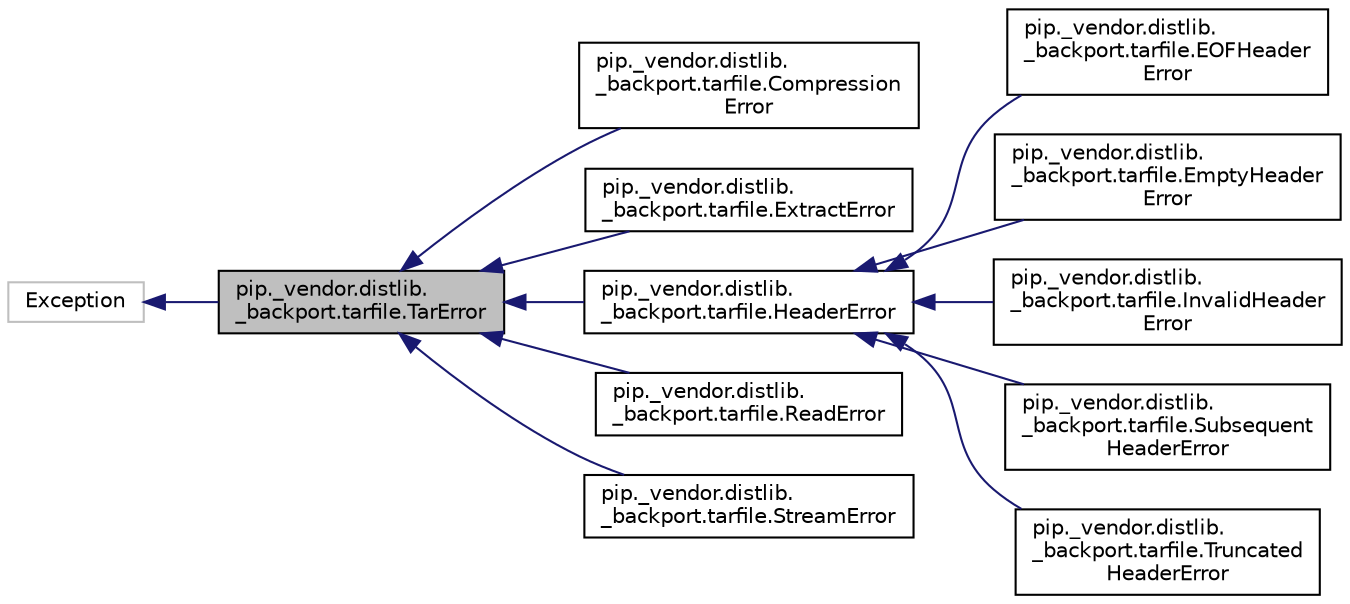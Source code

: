 digraph "pip._vendor.distlib._backport.tarfile.TarError"
{
 // LATEX_PDF_SIZE
  edge [fontname="Helvetica",fontsize="10",labelfontname="Helvetica",labelfontsize="10"];
  node [fontname="Helvetica",fontsize="10",shape=record];
  rankdir="LR";
  Node1 [label="pip._vendor.distlib.\l_backport.tarfile.TarError",height=0.2,width=0.4,color="black", fillcolor="grey75", style="filled", fontcolor="black",tooltip=" "];
  Node2 -> Node1 [dir="back",color="midnightblue",fontsize="10",style="solid",fontname="Helvetica"];
  Node2 [label="Exception",height=0.2,width=0.4,color="grey75", fillcolor="white", style="filled",tooltip=" "];
  Node1 -> Node3 [dir="back",color="midnightblue",fontsize="10",style="solid",fontname="Helvetica"];
  Node3 [label="pip._vendor.distlib.\l_backport.tarfile.Compression\lError",height=0.2,width=0.4,color="black", fillcolor="white", style="filled",URL="$d8/d4c/classpip_1_1__vendor_1_1distlib_1_1__backport_1_1tarfile_1_1_compression_error.html",tooltip=" "];
  Node1 -> Node4 [dir="back",color="midnightblue",fontsize="10",style="solid",fontname="Helvetica"];
  Node4 [label="pip._vendor.distlib.\l_backport.tarfile.ExtractError",height=0.2,width=0.4,color="black", fillcolor="white", style="filled",URL="$d8/dd1/classpip_1_1__vendor_1_1distlib_1_1__backport_1_1tarfile_1_1_extract_error.html",tooltip=" "];
  Node1 -> Node5 [dir="back",color="midnightblue",fontsize="10",style="solid",fontname="Helvetica"];
  Node5 [label="pip._vendor.distlib.\l_backport.tarfile.HeaderError",height=0.2,width=0.4,color="black", fillcolor="white", style="filled",URL="$d5/d63/classpip_1_1__vendor_1_1distlib_1_1__backport_1_1tarfile_1_1_header_error.html",tooltip=" "];
  Node5 -> Node6 [dir="back",color="midnightblue",fontsize="10",style="solid",fontname="Helvetica"];
  Node6 [label="pip._vendor.distlib.\l_backport.tarfile.EOFHeader\lError",height=0.2,width=0.4,color="black", fillcolor="white", style="filled",URL="$df/d88/classpip_1_1__vendor_1_1distlib_1_1__backport_1_1tarfile_1_1_e_o_f_header_error.html",tooltip=" "];
  Node5 -> Node7 [dir="back",color="midnightblue",fontsize="10",style="solid",fontname="Helvetica"];
  Node7 [label="pip._vendor.distlib.\l_backport.tarfile.EmptyHeader\lError",height=0.2,width=0.4,color="black", fillcolor="white", style="filled",URL="$d8/d7c/classpip_1_1__vendor_1_1distlib_1_1__backport_1_1tarfile_1_1_empty_header_error.html",tooltip=" "];
  Node5 -> Node8 [dir="back",color="midnightblue",fontsize="10",style="solid",fontname="Helvetica"];
  Node8 [label="pip._vendor.distlib.\l_backport.tarfile.InvalidHeader\lError",height=0.2,width=0.4,color="black", fillcolor="white", style="filled",URL="$d0/de3/classpip_1_1__vendor_1_1distlib_1_1__backport_1_1tarfile_1_1_invalid_header_error.html",tooltip=" "];
  Node5 -> Node9 [dir="back",color="midnightblue",fontsize="10",style="solid",fontname="Helvetica"];
  Node9 [label="pip._vendor.distlib.\l_backport.tarfile.Subsequent\lHeaderError",height=0.2,width=0.4,color="black", fillcolor="white", style="filled",URL="$d0/da4/classpip_1_1__vendor_1_1distlib_1_1__backport_1_1tarfile_1_1_subsequent_header_error.html",tooltip=" "];
  Node5 -> Node10 [dir="back",color="midnightblue",fontsize="10",style="solid",fontname="Helvetica"];
  Node10 [label="pip._vendor.distlib.\l_backport.tarfile.Truncated\lHeaderError",height=0.2,width=0.4,color="black", fillcolor="white", style="filled",URL="$d5/d75/classpip_1_1__vendor_1_1distlib_1_1__backport_1_1tarfile_1_1_truncated_header_error.html",tooltip=" "];
  Node1 -> Node11 [dir="back",color="midnightblue",fontsize="10",style="solid",fontname="Helvetica"];
  Node11 [label="pip._vendor.distlib.\l_backport.tarfile.ReadError",height=0.2,width=0.4,color="black", fillcolor="white", style="filled",URL="$db/d02/classpip_1_1__vendor_1_1distlib_1_1__backport_1_1tarfile_1_1_read_error.html",tooltip=" "];
  Node1 -> Node12 [dir="back",color="midnightblue",fontsize="10",style="solid",fontname="Helvetica"];
  Node12 [label="pip._vendor.distlib.\l_backport.tarfile.StreamError",height=0.2,width=0.4,color="black", fillcolor="white", style="filled",URL="$d2/dfe/classpip_1_1__vendor_1_1distlib_1_1__backport_1_1tarfile_1_1_stream_error.html",tooltip=" "];
}
